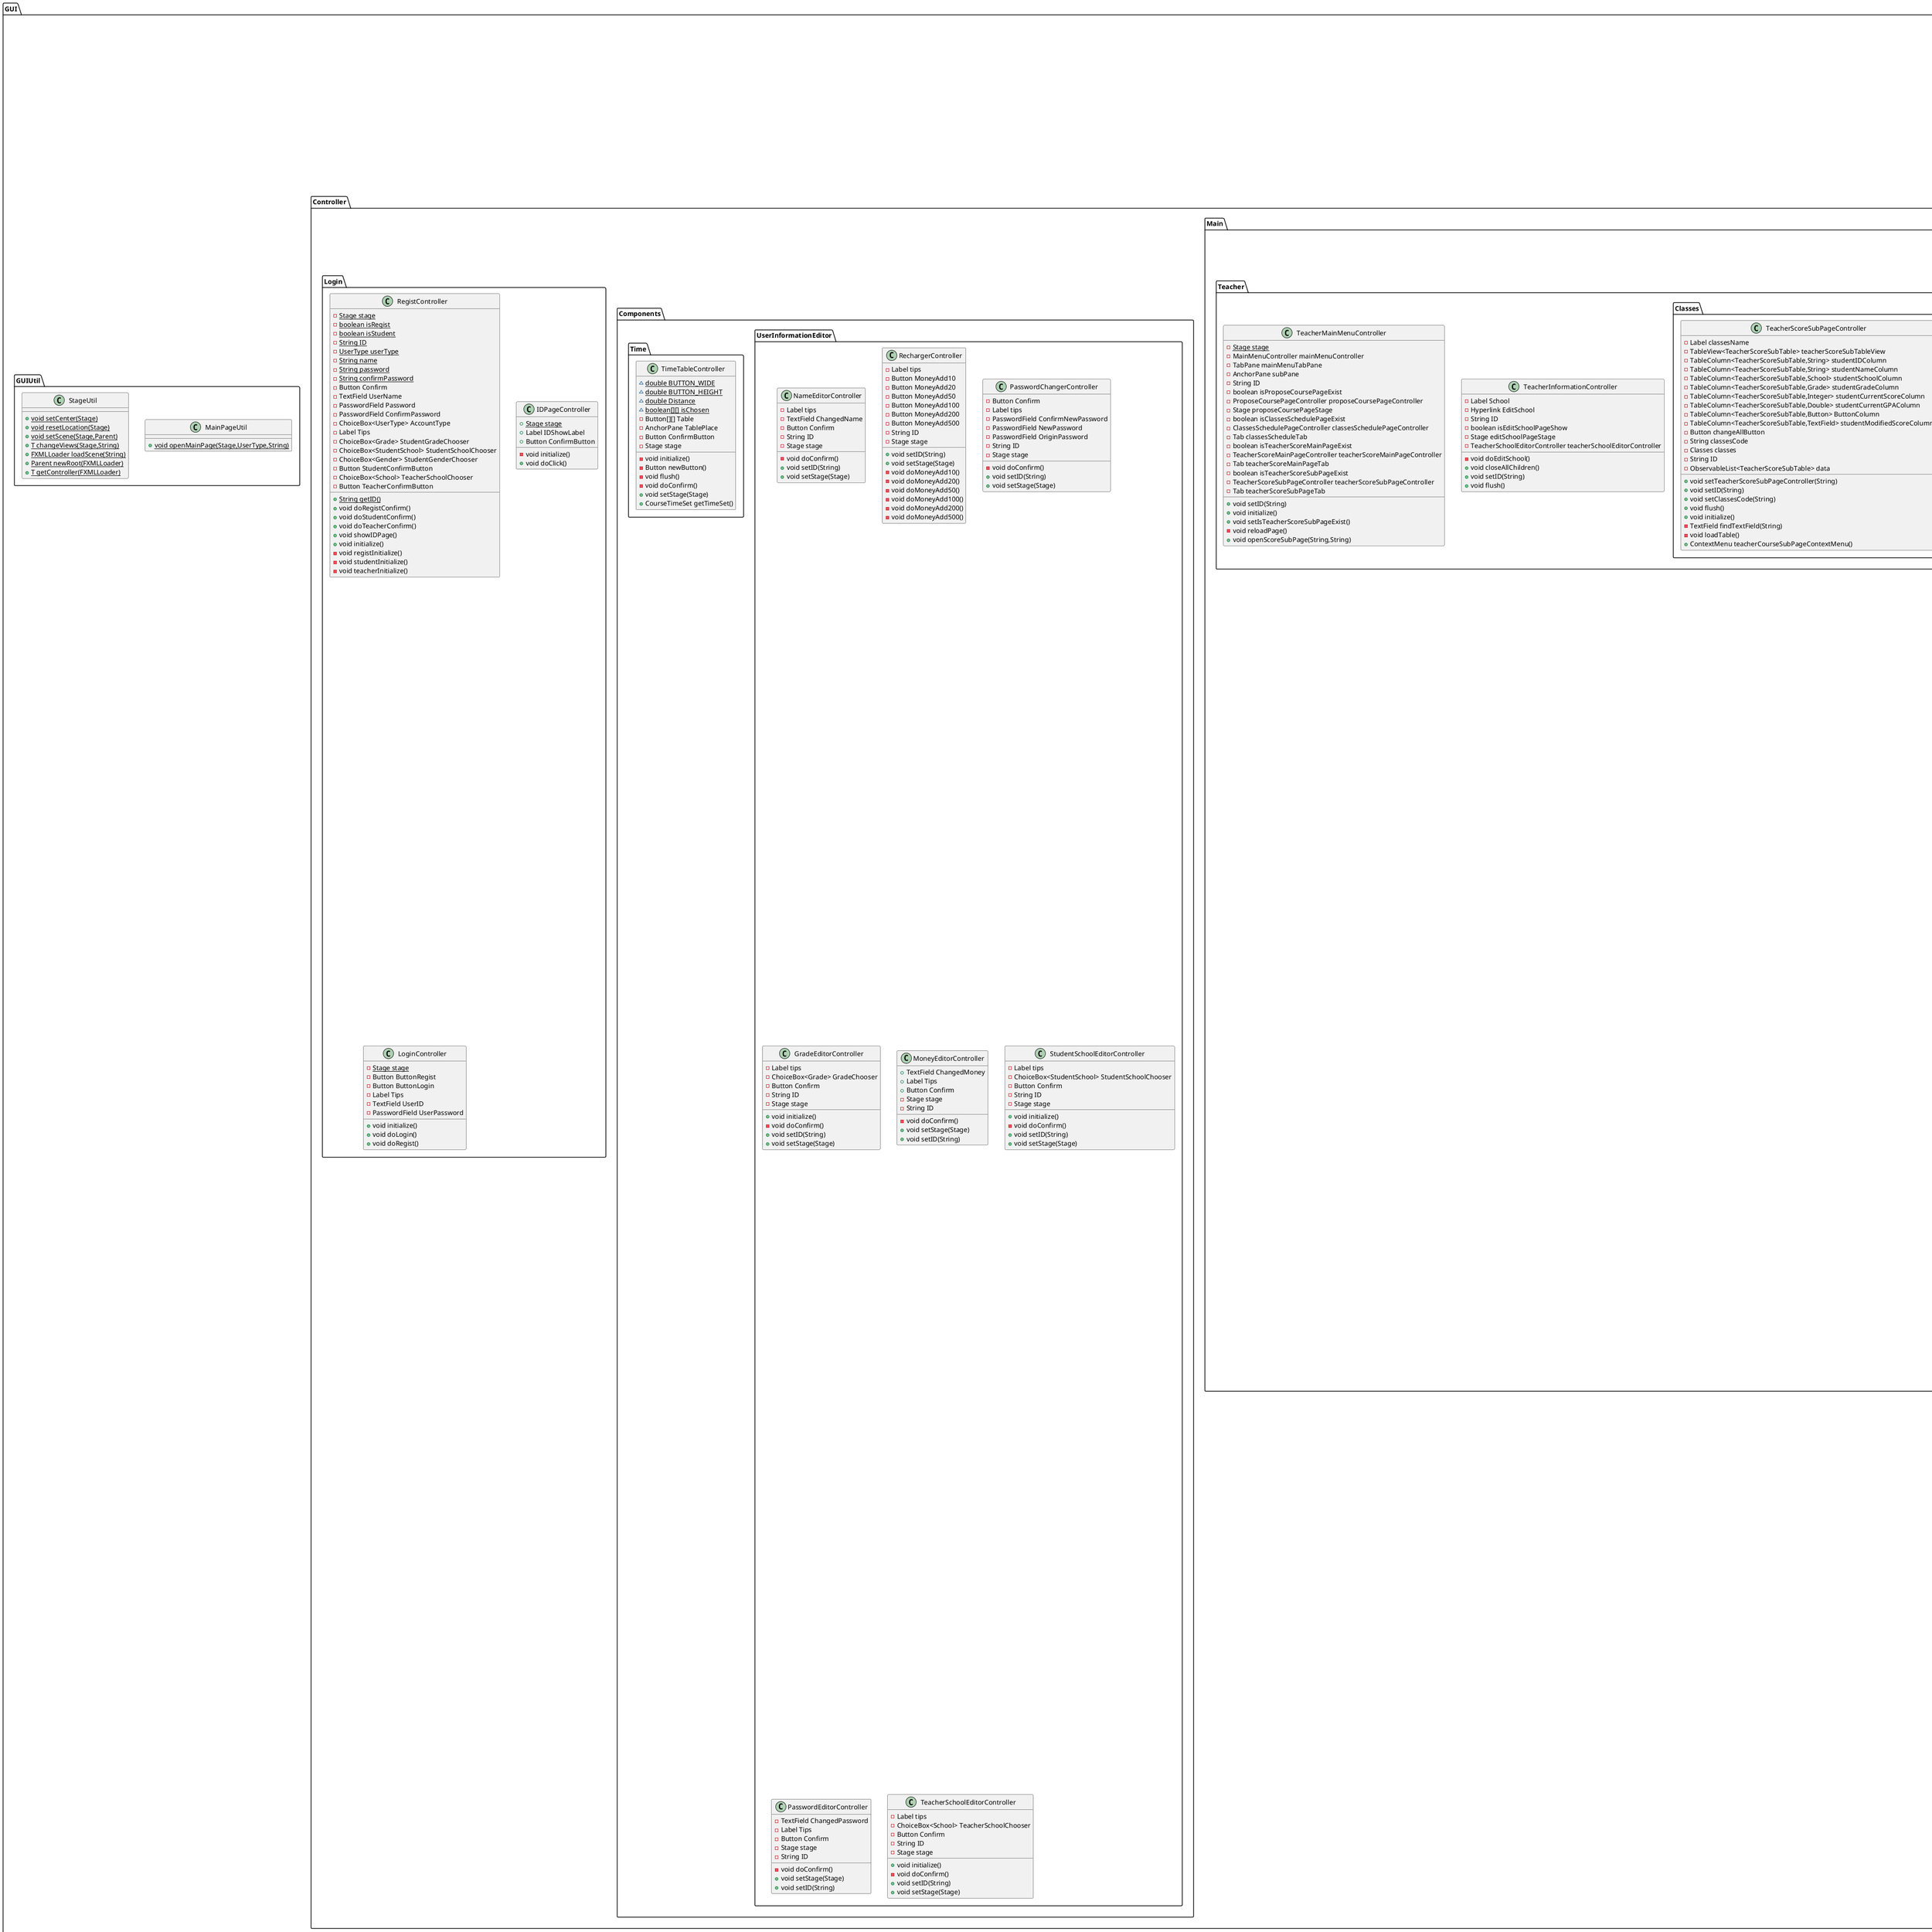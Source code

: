 @startuml
class GUI.Data.DataPackage.Classes.IDSet {
- Set<String> IDSet
- List<String> IDList
+ int size()
+ void add(String)
+ String getNames()
+ ObservableList<UserInformationForTable> toObservableList()
+ Iterable<String> getStudentIDSetIterable()
+ IDSet getSubSet(int,int)
+ void print()
}


enum GUI.Data.Enum.Classes.EnumForClassesSearching.C_CourseType {
+  None
+  General
+  Else
+  BasicPE
+  PE
+  MoocGeneral
+  Preparatory
+  English
+  EnglishExpansion
+  Plan
+  ScienceAndSociety
+  History
+  Basic
+  Profession
+  Politics
+  EnglishCourse
+  PublicCourse
- String name
+ String toString()
+ CourseType toCourseType()
}


class Service.Data.Tables.Tables {
+ {static} String STUDENTS
+ {static} String TEACHERS
+ {static} String MANAGERS
+ {static} String COURSES
+ {static} String POINTS
+ {static} String[] TableName
+ {static} String[] StudentCol
+ {static} String[] TeacherCol
+ {static} String[] ManagerCol
+ {static} String[] CourseCol
+ {static} String[] PointCol
+ {static} String[][] ColName
- {static} String originalDatabasePath
- {static} String currentDatabasePath
- SQLiteJDBC originalDB
- SQLiteJDBC currentDB
+ {static} String[] OriginalCourseCol
+ {static} String[] OriginalTeacherCol
+ void createTables()
+ void courseDataProcess()
+ void courseDataUpdate()
+ void teacherDataProcess()
+ void addManager()
+ void addStudent(int)
+ {static} void main(String[])
}


class GUI.Controller.Main.Student.Classes.DropClassesPageController {
- {static} int ROWS_PER_PAGE
- TableView<ClassesForTable> tableView
- TableColumn<ClassesForTable,Void> codeColumn
- TableColumn<ClassesForTable,String> nameColumn
- TableColumn<ClassesForTable,String> periodColumn
- TableColumn<ClassesForTable,String> creditsColumn
- TableColumn<ClassesForTable,String> timeColumn
- TableColumn<ClassesForTable,String> classTypeColumn
- TableColumn<ClassesForTable,String> courseTypeColumn
- TableColumn<ClassesForTable,String> schoolColumn
- TableColumn<ClassesForTable,String> campusColumn
- TableColumn<ClassesForTable,String> examModeColumn
- TableColumn<ClassesForTable,String> languageColumn
- TableColumn<ClassesForTable,String> educationColumn
- TableColumn<ClassesForTable,String> teacherColumn
- AnchorPane TableViewPane
- Pagination pagination
- boolean isClassesMainPageExist
- Stage classesMainPageStage
- ClassesMainPageController classesMainPageController
- ObservableList<ClassesForTable> data
- String ID
- void initialize()
+ ContextMenu dropClassesPageContextMenu()
+ void setID(String)
+ void loadTable()
+ void flush()
- void openClassesMainPage(String)
+ void close()
}


class GUI.Controller.Components.UserInformationEditor.NameEditorController {
- Label tips
- TextField ChangedName
- Button Confirm
- String ID
- Stage stage
- void doConfirm()
+ void setID(String)
+ void setStage(Stage)
}


class MainPackage.Main {
- {static} Stage stage
+ {static} void main(String[])
+ {static} Stage getStage()
+ void start(Stage)
}


enum GUI.Data.Enum.Error.Login.Regist {
+  NameEmpty
+  NameOverLength
+  NameInvalidChar
+  PasswordEmpty
+  PasswordOverLength
+  PasswordInvalidChar
+  PasswordNotMatch
+  Pass
}

class Service.Data.Tables.Courses {
+ {static} String tableName
+ {static} String[] CourseCol
+ {static} String PRIMARY_KEY
- {static} SQLiteJDBC coursesTable
+ {static} boolean isCodeExist(String)
+ {static} boolean isCourseFull(String)
+ {static} String[] getAllCode()
+ {static} void addInfo(String[])
+ {static} void deleteInfo(String)
+ {static} String[] getInfo(String)
+ String getName(String)
+ String getPeriod(String)
+ String getCredits(String)
+ String getTimes(String)
+ String getStdCount(String)
+ String getLimitCount(String)
+ String getClassType(String)
+ String getCourseType(String)
+ String getSchool(String)
+ String getCampus(String)
+ String getExamMode(String)
+ String getLanguage(String)
+ String getEducation(String)
+ String getTeachers(String)
+ String getFull(String)
+ void setStdCount(String,String)
+ void setFull(String,String)
+ {static} String[] findCode(String[])
}


class GUI.Data.DataPackage.Classes.TeacherScoreSubTable {
- SimpleStringProperty studentID
- SimpleStringProperty studentName
- ObjectProperty<School> studentSchool
- ObjectProperty<Grade> studentGrade
- SimpleIntegerProperty studentCurrentScore
- SimpleDoubleProperty studentCurrentGPA
- ObjectProperty<Button> button
- ObjectProperty<TextField> studentModifiedScore
+ String getStudentID()
+ SimpleStringProperty studentIDProperty()
+ String getStudentName()
+ SimpleStringProperty studentNameProperty()
+ School getStudentSchool()
+ ObjectProperty<School> studentSchoolProperty()
+ Grade getStudentGrade()
+ ObjectProperty<Grade> studentGradeProperty()
+ int getStudentCurrentScore()
+ SimpleIntegerProperty studentCurrentScoreProperty()
+ double getStudentCurrentGPA()
+ SimpleDoubleProperty studentCurrentGPAProperty()
+ Button getButton()
+ ObjectProperty<Button> buttonProperty()
+ TextField getStudentModifiedScore()
+ ObjectProperty<TextField> studentModifiedScoreProperty()
}


enum GUI.Data.Enum.User.StudentSchool {
+  GiftedYoung
+  MathematicalSciences
+  PhysicalSciences
+  Management
+  ChemistryAndMaterialsScience
+  EarthAndSpaceSciences
+  EngineeringScience
+  InformationScienceAndTechnology
+  HumanitiesAndSocialScience
+  NuclearScienceAndTechnology
+  ComputerScienceAndTechnology
+  Microelectronics
+  CyberScienceAndTechnology
+  DataScience
+  EnvironmentalScienceAndEngineering
+  LifeScienceAndMedicine
+  FutureTechnology
- String name
+ String toString()
+ School toSchool()
}


class GUI.Controller.Components.UserInformationEditor.RechargerController {
- Label tips
- Button MoneyAdd10
- Button MoneyAdd20
- Button MoneyAdd50
- Button MoneyAdd100
- Button MoneyAdd200
- Button MoneyAdd500
- String ID
- Stage stage
+ void setID(String)
+ void setStage(Stage)
- void doMoneyAdd10()
- void doMoneyAdd20()
- void doMoneyAdd50()
- void doMoneyAdd100()
- void doMoneyAdd200()
- void doMoneyAdd500()
}


class Service.Data.Utils.TimeUtil {
+ {static} Pattern dayPattern
+ {static} Pattern secPattern
+ {static} Matcher matcher
+ {static} String[] getTimes()
+ {static} String[] getDay(String)
+ {static} int[] getSection(String)
- {static} int[] getSection(int[])
+ {static} String getSetDay(int[])
+ {static} boolean isSecFreeInDay(int,String)
+ {static} String addSecInDay(int[],String)
+ {static} String deleteSecInDay(int[],String)
+ {static} void addDayInDays(String,String[])
+ {static} void deleteDayInDays(String,String[])
+ {static} boolean isTimeFree(String[],String[])
- {static} boolean isTimeFree(String,String[])
- {static} boolean isSecFree(int[],String)
}


enum GUI.Data.Enum.User.Gender {
+  Male
+  Female
- String name
- boolean sign
+ String toString()
+ {static} Gender fromString(String)
+ boolean getSign()
}


class Service.Data.Tables.Students {
+ {static} String tableName
+ {static} String[] StudentCol
+ {static} String PRIMARY_KEY
- {static} SQLiteJDBC studentsTable
+ {static} boolean isIDExist(String)
+ {static} boolean isNameExist(String)
+ {static} String[] getAllID()
+ {static} void addInfo(String[])
+ {static} void deleteInfo(String)
+ String[] getInfo(String)
+ String getName(String)
+ String getPassword(String)
+ String getGrade(String)
+ String getGender(String)
+ String getSchool(String)
+ String getClasses(String)
+ String getMoney(String)
+ String getTimes(String)
+ void setName(String,String)
+ void setPassword(String,String)
+ void setGrade(String,String)
+ void setGender(String,String)
+ void setSchool(String,String)
+ void setClasses(String,String)
+ void setMoney(String,String)
+ void setTimes(String,String)
+ {static} String[] getSameNameID(String)
+ {static} String[] getIDWithSubID(String)
+ {static} String[] getIDWithSubName(String)
+ {static} String[] getIDWithString(String,String)
}


class GUI.Controller.Components.UserInformationEditor.PasswordChangerController {
- Button Confirm
- Label tips
- PasswordField ConfirmNewPassword
- PasswordField NewPassword
- PasswordField OriginPassword
- String ID
- Stage stage
- void doConfirm()
+ void setID(String)
+ void setStage(Stage)
}


class GUI.Controller.Main.Common.UserInformationPageController {
- Label ShowName
- Label ShowID
- AnchorPane chooseAnchorPane
- VBox UserInformationBox
- Hyperlink ChangePassword
- Hyperlink EditName
- Stage stage
- String ID
- boolean isEditNamePageShow
- Stage editNamePageStage
- NameEditorController nameEditorController
- boolean isChangePasswordPageShow
- Stage changePasswordPageStage
- PasswordChangerController passwordChangerController
- void doChangePassword()
- void doEditName()
+ AnchorPane getChooseAnchorPane()
+ void closeAllChildren()
+ void setStage(Stage)
+ void setID(String)
+ void flush()
}


class Service.Main.Teacher.ClassesServ.TeacherClassesServ {
- {static} Teachers teacher
+ {static} ClassesSet getTeacherClassesSet(String)
+ {static} CourseCodeSet getTeacherCourseCodeSet(String)
}


class GUI.Data.DataPackage.Classes.ClassesForTable {
- SimpleStringProperty code
- SimpleStringProperty name
- SimpleStringProperty period
- SimpleStringProperty credits
- SimpleStringProperty time
- SimpleStringProperty student
- SimpleStringProperty classType
- SimpleStringProperty courseType
- SimpleStringProperty school
- SimpleStringProperty campus
- SimpleStringProperty examMode
- SimpleStringProperty language
- SimpleStringProperty education
- SimpleStringProperty teacher
- SimpleStringProperty full
+ String getCode()
+ SimpleStringProperty codeProperty()
+ String getName()
+ SimpleStringProperty nameProperty()
+ String getPeriod()
+ SimpleStringProperty periodProperty()
+ String getCredits()
+ SimpleStringProperty creditsProperty()
+ String getTime()
+ SimpleStringProperty timeProperty()
+ String getStudent()
+ SimpleStringProperty studentProperty()
+ String getClassType()
+ SimpleStringProperty classTypeProperty()
+ String getCourseType()
+ SimpleStringProperty courseTypeProperty()
+ String getSchool()
+ SimpleStringProperty schoolProperty()
+ String getCampus()
+ SimpleStringProperty campusProperty()
+ String getExamMode()
+ SimpleStringProperty examModeProperty()
+ String getLanguage()
+ SimpleStringProperty languageProperty()
+ String getEducation()
+ SimpleStringProperty educationProperty()
+ String getTeacher()
+ SimpleStringProperty teacherProperty()
+ String getFull()
+ SimpleStringProperty fullProperty()
}


class GUI.Data.Util.Classes.ObservableListUtil {
+ {static} ObservableList<StudentCourseScoreTable> getStudentScoreObservableList(String)
+ {static} ObservableList<TeacherScoreMainTable> getTeacherScoreMainPageObservableList(String)
+ {static} ObservableList<TeacherScoreSubTable> getTeacherScoreSubPageObservableList(String,Classes)
}

enum GUI.Data.Enum.Error.Main.Components.UserServ.ChangePasswordError {
+  Success
+  IDNotFound
+  EmptyInput
+  WrongOriginPassword
+  InvalidChar
+  OverLength
+  NotMatch
}

enum GUI.Data.Enum.Classes.EnumForClassesSearching.C_ClassType {
+  None
+  Theory
+  Experiment
+  Practice
+  TheoryExperiment
+  TheoryPractice
- String name
+ String toString()
+ ClassType toClassType()
}


class Service.Data.Utils.PasswordUtil {
+ {static} int MAX_NAME_LENGTH
+ {static} boolean check(String)
+ {static} String getRandomPassword(int)
+ {static} boolean checkLength(String)
+ {static} boolean checkChar(String)
}


enum GUI.Data.Enum.Classes.EnumForClassesSearching.C_School {
+  None
+  GiftedYoung
+  MathematicalSciences
+  UnderGraduate
+  PhysicalSciences
+  Management
+  ChemistryAndMaterialsScience
+  EarthAndSpaceSciences
+  EngineeringScience
+  InformationScienceAndTechnology
+  HumanitiesAndSocialScience
+  NuclearScienceAndTechnology
+  ComputerScienceAndTechnology
+  PublicAffairs
+  EnvironmentalScienceAndOptoelectronicTechnology
+  Microelectronics
+  Marxism
+  CyberScienceAndTechnology
+  SoftwareEngineering
+  DataScience
+  NationalSynchrotronRadiationLaboratory
+  StateKeyLaboratoryOfFireScience
+  EnvironmentalScienceAndEngineering
+  InnovationAndEntrepreneurship
+  LifeScienceAndMedicine
+  FutureTechnology
- String name
+ String toString()
+ School toSchool()
}


class Service.Data.Utils.IDUtil {
- {static} int STUDENT_ID_LENGTH
- {static} int TEACHER_ID_LENGTH
- {static} int MANAGER_ID_LENGTH
+ {static} int getUserType(String)
+ {static} boolean check(String)
+ {static} boolean isIDExist(String)
+ {static} String getAvailableID(String)
+ {static} String getAvailableID(int)
+ {static} String[] getIDFromTeachers(String)
}


class GUI.Controller.Components.Time.TimeTableController {
~ {static} double BUTTON_WIDE
~ {static} double BUTTON_HEIGHT
~ {static} double Distance
~ {static} boolean[][] isChosen
- Button[][] Table
- AnchorPane TablePlace
- Button ConfirmButton
- Stage stage
- void initialize()
- Button newButton()
- void flush()
- void doConfirm()
+ void setStage(Stage)
+ CourseTimeSet getTimeSet()
}


class GUI.Controller.Main.Student.Classes.StudentScoreController {
- TableView<StudentCourseScoreTable> CourseTableView
- TableColumn<StudentCourseScoreTable,String> nameColumn
- TableColumn<StudentCourseScoreTable,Integer> periodColumn
- TableColumn<StudentCourseScoreTable,Double> creditsColumn
- TableColumn<StudentCourseScoreTable,Double> GPAColumn
- TableColumn<StudentCourseScoreTable,Integer> scoreColumn
- Label TotalCredits
- Label ReceivedCredits
- Label FailedCredits
- Label GPA
- Label WeightAverageScore
- Label ArithmeticAverageScore
- ObservableList<StudentCourseScoreTable> data
- String ID
+ void initialize()
- void setLabel()
+ void flush()
- void loadTable()
+ ContextMenu studentScoreContextMenu()
+ void setID(String)
}


class GUI.Controller.Main.Common.Classes.ClassesMainPageController {
- Label CodeLabel
- Label NameLabel
- Label PeriodLabel
- Label CreditsLabel
- Label TimeLabel
- Label NumberLabel
- Label ClassesTypeLabel
- Label CourseTypeLabel
- Label SchoolLabel
- Label CampusLabel
- Label ExamModeLabel
- Label LanguageLabel
- Label EducationLabel
- Label TeacherLabel
- Button ClickButton
- Button BackButton
- Label Tips
- Stage stage
- String ID
- UserType userType
- String classesCode
- void doClick()
- void doBack()
- void doPickClasses()
- void doDropClasses()
- void doDeleteClasses()
+ void flush()
+ void setStage(Stage)
+ void setID(String)
+ void setUserType(UserType)
+ String getClassesCode()
+ void setClassesCode(String)
}


enum GUI.Data.Enum.Error.Main.Components.ClassesServ.NewClassesError {
+  CodeIsEmpty
+  CodeInvalid
+  NameIsEmpty
+  NameInvalid
+  PeriodIsEmpty
+  PeriodInvalid
+  CreditsIsEmpty
+  CreditsInvalid
+  MaxCountIsEmpty
+  MaxCountInvalid
+  TeacherIsEmpty
+  TeacherInvalid
+  TimeCrash
+  Success
}

class GUI.Controller.Main.Common.Classes.ClassesSchedulePageController {
- ObservableList<TimeTable> data
- String[] classesScheduleString
- AnchorPane anchorPane
- Label name
- Label userID
- TableView<TimeTable> timeTable
- TableColumn<TimeTable,Integer> numberColumn
- TableColumn<TimeTable,String> MondayColumn
- TableColumn<TimeTable,String> TuesdayColumn
- TableColumn<TimeTable,String> WednesdayColumn
- TableColumn<TimeTable,String> ThursdayColumn
- TableColumn<TimeTable,String> FridayColumn
- TableColumn<TimeTable,String> SaturdayColumn
- TableColumn<TimeTable,String> SundayColumn
- String ID
- UserType userType
- ClassesSet classesSet
+ ContextMenu classesSchedulePageContextMenu()
+ void initialize()
+ void flush()
- void initializeData()
+ void setID(String)
+ void setUserType(UserType)
- void loadTable()
- void loadClasses()
- int translateWeek(Week)
}


class GUI.Controller.Main.Admin.AdminMainMenuController {
- {static} Stage stage
- MainMenuController mainMenuController
- TabPane mainMenuTabPane
- AnchorPane subPane
- String ID
- boolean isProposeCoursePageExist
- ProposeCoursePageController proposeCoursePageController
- Stage proposeCoursePageStage
- boolean isManageStudentPageExist
- ManageUserPageController manageStudentPageController
- Tab manageStudentTab
- boolean isManageTeacherPageExist
- ManageUserPageController manageTeacherPageController
- Tab manageTeacherTab
- boolean isManageAdminPageExist
- ManageUserPageController manageAdminPageController
- Tab manageAdminTab
- boolean isClassesManagePageExist
- ClassesChoosingPageController classesManagePageController
- Tab classesManageTab
+ void setID(String)
+ void initialize()
- void reloadPage()
}


class GUI.Controller.Main.Teacher.Classes.TeacherScoreMainPageController {
+ TabPane tabPane
~ TeacherMainMenuController teacherMainMenuController
- TableView<TeacherScoreMainTable> teacherCourseTableView
- TableColumn<TeacherScoreMainTable,String> codeColumn
- TableColumn<TeacherScoreMainTable,String> nameColumn
- TableColumn<TeacherScoreMainTable,CourseTimeSet> timeColumn
- TableColumn<TeacherScoreMainTable,Integer> totalStudentColumn
- TableColumn<TeacherScoreMainTable,Button> buttonColumn
- ObservableList<TeacherScoreMainTable> data
- String ID
+ void setID(String)
+ void setTabPane(TabPane)
+ void setTeacherScoreSubPageController(TeacherMainMenuController)
+ void initialize()
- void loadTable()
+ void flush()
+ ContextMenu teacherCourseMainPageContextMenu()
}


enum GUI.Data.Enum.Classes.Education {
+  Preparatory
+  Undergraduate
+  Graduate
- String name
+ String toString()
+ {static} Education fromString(String)
}


enum GUI.Data.Enum.Classes.ExamMode {
+  PE
+  WrittenOpen
+  Open
+  WrittenHalf
+  WrittenClose
+  Close
+  Project
+  Computer
+  Oral
+  Experiment
+  Other
- String name
+ String toString()
+ {static} ExamMode fromString(String)
}


class Service.Data.Utils.NameUtil {
+ {static} int MAX_NAME_LENGTH
- {static} String COMMON_CHINESE_CHARACTERS
- {static} String theBookOfFamilyNames
+ {static} boolean check(String)
+ {static} String getRandomName()
+ {static} boolean checkLength(String)
+ {static} boolean checkChar(String)
}


class GUI.Controller.Main.Teacher.Classes.TeacherScoreSubPageController {
- Label classesName
- TableView<TeacherScoreSubTable> teacherScoreSubTableView
- TableColumn<TeacherScoreSubTable,String> studentIDColumn
- TableColumn<TeacherScoreSubTable,String> studentNameColumn
- TableColumn<TeacherScoreSubTable,School> studentSchoolColumn
- TableColumn<TeacherScoreSubTable,Grade> studentGradeColumn
- TableColumn<TeacherScoreSubTable,Integer> studentCurrentScoreColumn
- TableColumn<TeacherScoreSubTable,Double> studentCurrentGPAColumn
- TableColumn<TeacherScoreSubTable,Button> ButtonColumn
- TableColumn<TeacherScoreSubTable,TextField> studentModifiedScoreColumn
- Button changeAllButton
- String classesCode
- Classes classes
- String ID
- ObservableList<TeacherScoreSubTable> data
+ void setTeacherScoreSubPageController(String)
+ void setID(String)
+ void setClassesCode(String)
+ void flush()
+ void initialize()
- TextField findTextField(String)
- void loadTable()
+ ContextMenu teacherCourseSubPageContextMenu()
}


class GUI.Controller.Components.UserInformationEditor.GradeEditorController {
- Label tips
- ChoiceBox<Grade> GradeChooser
- Button Confirm
- String ID
- Stage stage
+ void initialize()
- void doConfirm()
+ void setID(String)
+ void setStage(Stage)
}


class Service.Data.Tables.Teachers {
+ {static} String tableName
+ {static} String[] TeacherCol
+ {static} String PRIMARY_KEY
- {static} SQLiteJDBC teachersTable
+ {static} boolean isIDExist(String)
+ {static} boolean isNameExist(String)
+ {static} String[] getAllID()
+ {static} void addInfo(String[])
+ {static} void deleteInfo(String)
+ {static} String[] getInfo(String)
+ String getName(String)
+ String getPassword(String)
+ String getSchool(String)
+ String getClasses(String)
+ void setName(String,String)
+ void setPassword(String,String)
+ void setSchool(String,String)
+ void setClasses(String,String)
+ {static} String[] getSameNameID(String)
+ {static} String[] getIDWithSubID(String)
+ {static} String[] getIDWithSubName(String)
+ {static} String[] getIDWithString(String,String)
+ {static} String[] getIDWithCode(String)
}


class GUI.Controller.Main.Admin.ManageUserPageController {
- {static} int ROWS_PER_PAGE
- TableView<UserInformationForTable> tableView
- TableColumn<UserInformationForTable,String> IDColumn
- TableColumn<UserInformationForTable,Void> NameColumn
- TableColumn<UserInformationForTable,Void> PasswordColumn
- TableColumn<UserInformationForTable,Void> GradeColumn
- TableColumn<UserInformationForTable,Void> SchoolColumn
- TableColumn<UserInformationForTable,String> GenderColumn
- TableColumn<UserInformationForTable,Void> MoneyColumn
- TextField IDField
- TextField NameField
- Button SearchButton
- AnchorPane TablePane
- UserType userType
- Pagination pagination
- boolean isEditPagesExist
- EditUserPage existPage
- Stage editPageStage
- NameEditorController nameEditorController
- PasswordEditorController passwordEditorController
- GradeEditorController gradeEditorController
- StudentSchoolEditorController studentSchoolEditorController
- TeacherSchoolEditorController teacherSchoolEditorController
- MoneyEditorController moneyEditorController
- IDSet idSet
- String name
- String ID
- void initialize()
- void doSearch()
+ void setUserType(UserType)
- void loadTable()
- void loadColumn()
- void openEditPage(String,EditUserPage)
- void doOpen(String,EditUserPage)
+ void flush()
+ ContextMenu manageUserPageContextMenu()
+ void close()
}


class GUI.Controller.Components.UserInformationEditor.MoneyEditorController {
+ TextField ChangedMoney
+ Label Tips
+ Button Confirm
- Stage stage
- String ID
- void doConfirm()
+ void setStage(Stage)
+ void setID(String)
}


class GUI.Data.DataPackage.Classes.TeacherScoreMainTable {
- SimpleStringProperty code
- SimpleStringProperty name
- ObjectProperty<CourseTimeSet> time
- SimpleIntegerProperty totalStudent
- ObjectProperty<Button> button
+ String getCode()
+ SimpleStringProperty codeProperty()
+ String getName()
+ SimpleStringProperty nameProperty()
+ CourseTimeSet getTime()
+ ObjectProperty<CourseTimeSet> timeProperty()
+ int getTotalStudent()
+ SimpleIntegerProperty totalStudentProperty()
+ ObjectProperty<Button> buttonProperty()
+ Button getButton()
}


class GUI.Controller.Login.RegistController {
- {static} Stage stage
- {static} boolean isRegist
- {static} boolean isStudent
- {static} String ID
- {static} UserType userType
- {static} String name
- {static} String password
- {static} String confirmPassword
- Button Confirm
- TextField UserName
- PasswordField Password
- PasswordField ConfirmPassword
- ChoiceBox<UserType> AccountType
- Label Tips
- ChoiceBox<Grade> StudentGradeChooser
- ChoiceBox<StudentSchool> StudentSchoolChooser
- ChoiceBox<Gender> StudentGenderChooser
- Button StudentConfirmButton
- ChoiceBox<School> TeacherSchoolChooser
- Button TeacherConfirmButton
+ {static} String getID()
+ void doRegistConfirm()
+ void doStudentConfirm()
+ void doTeacherConfirm()
+ void showIDPage()
+ void initialize()
- void registInitialize()
- void studentInitialize()
- void teacherInitialize()
}


class Service.Data.Utils.PointUtil {
+ {static} double pointToGPA(String)
}

class GUI.Data.DataPackage.Classes.Classes {
- String code
- String name
- Integer period
- Double credits
- CourseTimeSet time
- int stdCount
- int limitCount
- ClassType classType
- CourseType courseType
- School school
- Campus campus
- ExamMode examMode
- Language language
- Education education
- IDSet teacher
- Full full
- String place
+ String getPlace()
+ void setPlace(String)
+ String getCode()
+ void setCode(String)
+ String getName()
+ void setName(String)
+ Integer getPeriod()
+ void setPeriod(Integer)
+ Double getCredits()
+ void setCredits(Double)
+ CourseTimeSet getTime()
+ void setTime(CourseTimeSet)
+ int getStdCount()
+ int getLimitCount()
+ ClassType getClassType()
+ void setClassType(ClassType)
+ CourseType getCourseType()
+ void setCourseType(CourseType)
+ School getSchool()
+ void setSchool(School)
+ Campus getCampus()
+ void setCampus(Campus)
+ ExamMode getExamMode()
+ void setExamMode(ExamMode)
+ Language getLanguage()
+ void setLanguage(Language)
+ Education getEducation()
+ void setEducation(Education)
+ IDSet getTeacher()
+ void setTeacher(IDSet)
+ Full getFull()
+ void setFull(Full)
+ {static} Classes fromArray(String[])
}


enum GUI.Data.Enum.Classes.Campus {
+  West
+  East
+  Middle
+  South
+  HighTech
+  Else
+  SuLab
+  NationalFinancial
+  Cross
+  Hospitable
- String name
+ String toString()
+ {static} Campus fromString(String)
}


class GUI.Data.DataPackage.Classes.CourseCodeSet {
- Set<StudentCourseScoreTable> courseCodeSet
+ void add(StudentCourseScoreTable)
}


class GUI.Controller.Main.Student.StudentMainMenuController {
- {static} Stage stage
- MainMenuController mainMenuController
- TabPane mainMenuTabPane
- AnchorPane subPane
- String ID
- boolean isClassesChoosingPageExist
- ClassesChoosingPageController classesChoosingPageController
- Tab classesChoosingTab
- boolean isClassesSchedulePageExist
- ClassesSchedulePageController classesSchedulePageController
- Tab classesScheduleTab
- boolean isDropClassesPageExist
- DropClassesPageController dropClassesPageController
- Tab dropClassesTab
- boolean isCheckGradePageExist
- StudentScoreController studentScoreController
- Tab checkGradeTab
+ void initialize()
+ void setID(String)
- void reloadPage()
}


class GUI.Controller.Components.UserInformationEditor.StudentSchoolEditorController {
- Label tips
- ChoiceBox<StudentSchool> StudentSchoolChooser
- Button Confirm
- String ID
- Stage stage
+ void initialize()
- void doConfirm()
+ void setID(String)
+ void setStage(Stage)
}


class GUI.Data.DataPackage.UserInformation.UserInformationForTable {
- SimpleStringProperty ID
- SimpleStringProperty name
- SimpleStringProperty password
- SimpleStringProperty grade
- SimpleStringProperty school
- SimpleStringProperty gender
- SimpleStringProperty money
+ String getID()
+ SimpleStringProperty IDProperty()
+ String getName()
+ SimpleStringProperty nameProperty()
+ String getPassword()
+ SimpleStringProperty passwordProperty()
+ String getGrade()
+ SimpleStringProperty gradeProperty()
+ String getSchool()
+ SimpleStringProperty schoolProperty()
+ String getGender()
+ SimpleStringProperty genderProperty()
+ String getMoney()
+ SimpleStringProperty moneyProperty()
}


enum GUI.Data.Enum.Classes.CourseType {
+  General
+  Else
+  BasicPE
+  PE
+  MoocGeneral
+  Preparatory
+  English
+  EnglishExpansion
+  Plan
+  ScienceAndSociety
+  History
+  Basic
+  Profession
+  Politics
+  EnglishCourse
+  PublicCourse
- String name
+ String toString()
+ {static} CourseType fromString(String)
}


class Service.Main.Components.ClassServ.ClassesSearchingServ {
- String[] codes
+ void searchClasses(Classes)
+ int getCount()
+ ClassesSet getClassesSet(int,int)
- {static} String[] fromClasses(Classes)
}


enum GUI.Data.Enum.Classes.EnumForClassesSearching.C_ExamMode {
+  None
+  PE
+  WrittenOpen
+  WrittenHalf
+  WrittenClose
+  Project
+  Computer
+  Oral
+  Experiment
- String name
+ String toString()
+ ExamMode toExamMode()
}


enum GUI.Data.Enum.Classes.Full {
+  Full
+  NotFull
- String name
+ String toString()
+ {static} Full fromString(String)
}


class Service.Main.Student.ClassesServ.StudentClassesServ {
- {static} Students student
- {static} Courses course
+ {static} ClassesSet getStudentClassesSet(String)
+ {static} CourseCodeSet getStudentCourseCodeSet(String)
+ {static} double getStudentTotalCredits(String)
+ {static} double getStudentReceivedCredits(String)
+ {static} double getStudentFailedCredits(String)
+ {static} double getStudentAverageGrade(String)
+ {static} double getStudentWeightedAverageGrade(String)
+ {static} double getStudentGPA(String)
+ {static} PickClassesError pickClasses(String,String)
+ {static} DropClassesError dropClasses(String,String)
+ {static} Boolean isPicked(String,String)
}


class GUI.Data.DataPackage.Classes.CourseTimeSet {
- {static} Pattern p
- Set<CourseTime> courseTimeSet
+ void add(CourseTime)
+ ReadOnlyObjectProperty<CourseTimeSet> timeProperty()
+ Iterable<CourseTime> getCourseTimeIterable()
+ {static} CourseTimeSet fromString(String)
+ {static} int[] toArray(CourseTime)
+ String toString()
}


class GUI.Data.Enum.Classes.Util {
+ {static} Week getWeek(int)
+ {static} CourseTime getTime(int,int)
}

class Service.Login.LoginServ {
+ {static} Login checkIDAndPassword(String,String)
}

enum GUI.Data.Enum.User.UserType {
+  None
+  Student
+  Teacher
+  Admin
- String name
+ String toString()
}


class Service.Data.Utils.CodeUtil {
+ {static} Pattern pattern
+ {static} Matcher matcher
+ {static} String[] getCode(String)
+ {static} String addCodeInClasses(String,String)
+ {static} String deleteCodeInClasses(String,String)
}


class Service.Data.Tables.Managers {
+ {static} String tableName
+ {static} String[] ManagerCol
+ {static} String PRIMARY_KEY
- {static} SQLiteJDBC managersTable
+ {static} boolean isIDExist(String)
+ {static} boolean isNameExist(String)
+ {static} String[] getAllID()
+ {static} void addInfo(String[])
+ {static} void deleteInfo(String)
+ {static} String[] getInfo(String)
+ String getName(String)
+ String getPassword(String)
+ void setName(String,String)
+ void setPassword(String,String)
+ {static} String[] getSameNameID(String)
+ {static} String[] getIDWithSubID(String)
+ {static} String[] getIDWithSubName(String)
+ {static} String[] getIDWithString(String,String)
}


class GUI.Controller.Main.Teacher.TeacherInformationController {
- Label School
- Hyperlink EditSchool
- String ID
- boolean isEditSchoolPageShow
- Stage editSchoolPageStage
- TeacherSchoolEditorController teacherSchoolEditorController
- void doEditSchool()
+ void closeAllChildren()
+ void setID(String)
+ void flush()
}


class GUI.GUIUtil.MainPageUtil {
+ {static} void openMainPage(Stage,UserType,String)
}

class GUI.Controller.Main.Common.Classes.ProposeCoursePageController {
+ TextField CodeTextField
+ TextField NameTextField
+ TextField PeriodTextField
+ TextField CreditsTextField
+ Button TimeTableButton
+ TextField MaxCountTextField
+ ChoiceBox<ClassType> ClassesTypeChoiceBox
+ ChoiceBox<CourseType> CourseTypeChoiceBox
+ ChoiceBox<School> SchoolChoiceBox
+ ChoiceBox<Campus> CampusChoiceBox
+ ChoiceBox<ExamMode> ExamModeChoiceBox
+ ChoiceBox<Language> LanguageChoiceBox
+ ChoiceBox<Education> EducationChoiceBox
+ TextField TeacherTextField
+ Button ClickButton
+ Button BackButton
+ Label Tips
- Stage stage
- UserType userType
- String ID
- boolean isTimePageExist
- Stage TimePageStage
- TimeTableController timePageController
- CourseTimeSet courseTimeSet
- void initialize()
- void doClick()
- void doBack()
- void openTimePage()
+ void flush()
- void choiceBoxInitialize()
+ void setStage(Stage)
+ void setUserType(UserType)
+ void setID(String)
+ void close()
}


enum GUI.Data.Enum.Classes.ClassType {
+  Theory
+  Experiment
+  Practice
+  TheoryExperiment
+  TheoryPractice
- String name
+ String toString()
+ {static} ClassType fromString(String)
}


class GUI.Data.Enum.GUI.ObservableList.ClassesChoosingObservableList {
+ {static} ObservableList<C_ClassType> C_ClassTypeList
+ {static} ObservableList<C_CourseType> C_CourseTypeList
+ {static} ObservableList<C_Campus> C_CampusList
+ {static} ObservableList<C_Education> C_EducationList
+ {static} ObservableList<C_ExamMode> C_ExamModeList
+ {static} ObservableList<C_Language> C_LanguageList
+ {static} ObservableList<C_School> C_SchoolList
}

class GUI.GUIUtil.StageUtil {
+ {static} void setCenter(Stage)
+ {static} void resetLocation(Stage)
+ {static} void setScene(Stage,Parent)
+ {static} T changeViews(Stage,String)
+ {static} FXMLLoader loadScene(String)
+ {static} Parent newRoot(FXMLLoader)
+ {static} T getController(FXMLLoader)
}

enum GUI.Data.Enum.Classes.Language {
+  Chinese
+  English
+  Double
+  French
+  EnglishEdu
+  GermanEdu
+  FrenchEdu
+  Japanese
- String name
+ String toString()
+ {static} Language fromString(String)
}


class Service.Login.RegisterServ {
+ {static} Regist regist(UserType,String,String,String)
+ {static} String store(UserType,String,String,String,Gender,School,Grade)
}

class GUI.Data.DataPackage.Classes.ClassesSet {
- Set<Classes> classesSet
+ void add(Classes)
+ ObservableList<ClassesForTable> toObservableList()
+ Iterable<Classes> getClassesIterable()
}


class GUI.Controller.Login.IDPageController {
+ {static} Stage stage
+ Label IDShowLabel
+ Button ConfirmButton
- void initialize()
+ void doClick()
}


class GUI.Controller.Main.Common.MainMenuController {
- Stage stage
- MenuBar MainMenuBar
- Button personalInformation
- javafx.scene.control.TabPane TabPane
- UserType userType
- String ID
- boolean isInformationPageShow
- UserInformationPageController userInformationPageController
- Stage informationPageStage
- StudentInformationController studentInformationController
- TeacherInformationController teacherInformationController
+ void setUserType(UserType)
+ void setID(String)
- void showInformationPage()
- ContextMenu initInformationPageContextMenu()
- void flushUserInformationPage()
+ MenuBar getMenuBar()
+ javafx.scene.control.TabPane getTabPane()
+ void closeInformationPage()
}


enum GUI.Data.Enum.Error.Login.Login {
+  IDEmpty
+  PasswordEmpty
+  NotPass
+  Student
+  Teacher
+  Admin
}

class GUI.Data.Enum.GUI.ObservableList.UserObservableList {
+ {static} ObservableList<UserType> UserTypeList
+ {static} ObservableList<Grade> GradeList
+ {static} ObservableList<StudentSchool> StudentSchoolList
+ {static} ObservableList<School> SchoolList
+ {static} ObservableList<Gender> GenderList
}

class GUI.Controller.Components.UserInformationEditor.PasswordEditorController {
- TextField ChangedPassword
- Label Tips
- Button Confirm
- Stage stage
- String ID
- void doConfirm()
+ void setStage(Stage)
+ void setID(String)
}


class GUI.Controller.Main.Teacher.TeacherMainMenuController {
- {static} Stage stage
- MainMenuController mainMenuController
- TabPane mainMenuTabPane
- AnchorPane subPane
- String ID
- boolean isProposeCoursePageExist
- ProposeCoursePageController proposeCoursePageController
- Stage proposeCoursePageStage
- boolean isClassesSchedulePageExist
- ClassesSchedulePageController classesSchedulePageController
- Tab classesScheduleTab
- boolean isTeacherScoreMainPageExist
- TeacherScoreMainPageController teacherScoreMainPageController
- Tab teacherScoreMainPageTab
- boolean isTeacherScoreSubPageExist
- TeacherScoreSubPageController teacherScoreSubPageController
- Tab teacherScoreSubPageTab
+ void setID(String)
+ void initialize()
+ void setIsTeacherScoreSubPageExist()
- void reloadPage()
+ void openScoreSubPage(String,String)
}


enum GUI.Data.Enum.Error.Main.Components.UserServ.EditError {
+  Success
+  IDNotFound
+  Invalid
}

class Service.Main.Components.UserServ.UserServ {
- {static} Students student
- {static} Teachers teacher
- {static} Managers manager
+ {static} EditError editName(String,String)
+ {static} EditError editPassword(String,String)
+ {static} EditError editMoney(String,double)
+ {static} EditError editAddMoney(String,double)
+ {static} EditError editGrade(String,Grade)
+ {static} EditError editSchool(String,School)
+ {static} UserType getUserType(String)
+ {static} String getName(String)
+ {static} Gender getGender(String)
+ {static} School getSchool(String)
+ {static} Grade getGrade(String)
+ {static} Double getMoney(String)
+ {static} ChangePasswordError changePassword(String,String,String,String)
+ {static} IDSet findStudent(String)
+ {static} IDSet findTeacher(String)
+ {static} IDSet findAdmin(String)
+ {static} IDSet findUser(UserType,String,String)
- {static} void packed(UserType,IDSet,String[],String[],String[])
+ {static} boolean isIDExist(String)
}


enum GUI.Data.Enum.Error.Main.Components.ClassesServ.DeleteClassesError {
+  ClassesCodeNotFind
+  Success
}

enum GUI.Data.Enum.Classes.Week {
+  Monday
+  Tuesday
+  Wednesday
+  Thursday
+  Friday
+  Saturday
+  Sunday
- int index
- String name
+ String toString()
+ int getIndex()
+ {static} Week fromString(int)
+ {static} int formWeek(Week)
}


class Service.Main.Components.ClassServ.ClassesServ {
- {static} Students student
- {static} Teachers teacher
- {static} Courses course
+ {static} Classes getClasses(String)
+ {static} IDSet getStudentSet(String)
+ {static} int getStudentScore(String,String)
+ {static} boolean setStudentScore(String,String,int)
+ {static} double getStudentGPA(String,String)
+ {static} String toStringTime(CourseTimeSet)
+ {static} DeleteClassesError deleteClasses(String)
+ {static} NewClassesError newClasses(String,String,String,String,CourseTimeSet,String,ClassType,CourseType,School,Campus,ExamMode,Language,Education,String)
- {static} boolean isCodeValid(String)
- {static} boolean isNameValid(String)
- {static} boolean isPeriodValid(String)
- {static} boolean isCreditsValid(String)
- {static} boolean isMaxCountValid(String)
- {static} boolean isTeacherValid(String)
}


class Service.Data.SQLiteJDBC {
- {static} String DefaultPath
- String tableName
- String databasePath
- Connection c
- Statement stmt
- ResultSet rs
- String sql
+ void setTableName(String)
+ void setDatabasePath(String)
- void connect()
+ void close()
- void execute()
+ void create(String[],boolean)
+ void insert(String[],String[])
+ void delete(String,String)
+ void update(String,String,String,String)
+ void update(String[],String[],String,String)
+ boolean isColValueExist(String,String)
+ String select(String,String,String)
+ String[] select(String[],String,String)
+ String[] selectAll(String)
+ String[] selectAll(String,String,String)
+ String[] selectAll(String,String[],String[])
+ String[] selectLike(String,String,String)
+ String[] selectLike(String,String,String,String,String)
+ boolean isStudentSelectCourse(String,String)
+ void insertPoints(String,String,String)
+ void deletePoints(String,String)
+ void updatePoints(String,String,String)
+ String selectPoints(String,String)
}


enum GUI.Data.Enum.Classes.EnumForClassesSearching.C_Language {
+  None
+  Chinese
+  English
+  Double
+  French
+  EnglishEdu
+  GermanEdu
+  FrenchEdu
+  Japanese
- String name
+ String toString()
+ Language toLanguage()
}


enum GUI.Data.Enum.Error.Main.Student.ClassesServ.PickClassesError {
+  IDNotFind
+  ClassesCodeNotFind
+  ClassesIsFull
+  ClassesISChosen
+  TimeCrash
+  Success
}

enum GUI.Data.Enum.Classes.EnumForClassesSearching.C_Campus {
+  None
+  West
+  East
+  Middle
+  South
+  HighTech
+  Else
- String name
+ String toString()
+ Campus toCampus()
}


class GUI.Controller.Main.Common.Classes.ClassesChoosingPageController {
- {static} int ROWS_PER_PAGE
- TableView<ClassesForTable> tableView
- TableColumn<ClassesForTable,Void> codeColumn
- TableColumn<ClassesForTable,String> nameColumn
- TableColumn<ClassesForTable,String> periodColumn
- TableColumn<ClassesForTable,String> creditsColumn
- TableColumn<ClassesForTable,String> timeColumn
- TableColumn<ClassesForTable,String> studentColumn
- TableColumn<ClassesForTable,String> classTypeColumn
- TableColumn<ClassesForTable,String> courseTypeColumn
- TableColumn<ClassesForTable,String> schoolColumn
- TableColumn<ClassesForTable,String> campusColumn
- TableColumn<ClassesForTable,String> examModeColumn
- TableColumn<ClassesForTable,String> languageColumn
- TableColumn<ClassesForTable,String> educationColumn
- TableColumn<ClassesForTable,String> teacherColumn
- TableColumn<ClassesForTable,String> fullColumn
- Classes searchingClasses
- AnchorPane TableViewPane
- TextField ClassesCodeField
- TextField ClassesNameField
- TextField ClassesPeriodField
- TextField ClassesCreditField
- TextField TeacherNameField
- ChoiceBox<C_ClassType> ClassTypeChoiceBox
- ChoiceBox<C_CourseType> CourseTypeChoiceBox
- ChoiceBox<C_School> SchoolChoiceBox
- ChoiceBox<C_Campus> CampusChoiceBox
- ChoiceBox<C_ExamMode> ExamModeChoiceBox
- ChoiceBox<C_Language> LanguageChoiceBox
- ChoiceBox<C_Education> EducationChoiceBox
- CheckBox FullCheckBox
- Button TimeButton
- Button SearchButton
- boolean isTimePageExist
- Stage TimePageStage
- TimeTableController timePageController
- String ID
- UserType userType
- Pagination pagination
- boolean isClassesMainPageExist
- Stage classesMainPageStage
- ClassesMainPageController classesMainPageController
- ObservableList<ClassesForTable> data
- ClassesSearchingServ classesSearchingServ
- void initialize()
- void doSearch()
- void openTimePage()
+ void setID(String)
+ void setUserType(UserType)
- void loadTable()
+ void flush()
- void choiceBoxInitialize()
+ ContextMenu classesChoosingPageContextMenu()
- void openClassesMainPage(String)
+ void close()
}


class Service.Data.Utils.UserTypeTransformer {
+ {static} int fromUserType(UserType)
+ {static} UserType fromString(String)
}

enum GUI.Data.Enum.GUI.Scene.EditUserPage {
+  Name
+  Password
+  Grade
+  StudentSchool
+  TeacherSchool
+  Money
}

enum GUI.Data.Enum.User.Grade {
+  Grade1
+  Grade2
+  Grade3
+  Grade4
- String name
- int index
+ String toString()
+ {static} Grade fromString(String)
}


class GUI.Data.Enum.GUI.ObservableList.ClassesInformationObservableList {
+ {static} ObservableList<ClassType> ClassTypeList
+ {static} ObservableList<CourseType> CourseTypeList
+ {static} ObservableList<School> SchoolList
+ {static} ObservableList<Campus> CampusList
+ {static} ObservableList<ExamMode> ExamModeList
+ {static} ObservableList<Language> LanguageList
+ {static} ObservableList<Education> EducationList
}

enum GUI.Data.Enum.Error.Main.Student.ClassesServ.DropClassesError {
+  IDNotFind
+  ClassesCodeNotFind
+  Success
}

class GUI.Data.DataPackage.Classes.StudentCourseScoreTable {
- SimpleStringProperty name
- SimpleIntegerProperty period
- SimpleDoubleProperty credits
- SimpleDoubleProperty GPA
- SimpleIntegerProperty score
+ int getPeriod()
+ SimpleIntegerProperty periodProperty()
+ double getCredits()
+ SimpleDoubleProperty creditsProperty()
+ double getGPA()
+ SimpleDoubleProperty GPAProperty()
+ int getScore()
+ SimpleIntegerProperty scoreProperty()
+ String getName()
+ SimpleStringProperty nameProperty()
}


class GUI.Controller.Components.UserInformationEditor.TeacherSchoolEditorController {
- Label tips
- ChoiceBox<School> TeacherSchoolChooser
- Button Confirm
- String ID
- Stage stage
+ void initialize()
- void doConfirm()
+ void setID(String)
+ void setStage(Stage)
}


enum GUI.Data.Enum.Classes.CourseTime {
+  Section1
+  Section2
+  Section3
+  Section4
+  Section5
+  Section6
+  Section7
+  Section8
+  Section9
+  Section10
+  Section11
+  Section12
+  Section13
+  Section14
+  Section15
+  Section16
+  Section17
+  Section18
+  Section19
+  Section20
+  Section21
+  Section22
+  Section23
+  Section24
+  Section25
+  Section26
+  Section27
+  Section28
+  Section29
+  Section30
+  Section31
+  Section32
+  Section33
+  Section34
+  Section35
+  Section36
+  Section37
+  Section38
+  Section39
+  Section40
+  Section41
+  Section42
+  Section43
+  Section44
+  Section45
+  Section46
+  Section47
+  Section48
+  Section49
+  Section50
+  Section51
+  Section52
+  Section53
+  Section54
+  Section55
+  Section56
+  Section57
+  Section58
+  Section59
+  Section60
+  Section61
+  Section62
+  Section63
+  Section64
+  Section65
+  Section66
+  Section67
+  Section68
+  Section69
+  Section70
+  Section71
+  Section72
+  Section73
+  Section74
+  Section75
+  Section76
+  Section77
+  Section78
+  Section79
+  Section80
+  Section81
+  Section82
+  Section83
+  Section84
+  Section85
+  Section86
+  Section87
+  Section88
+  Section89
+  Section90
+  Section91
- Week week
- int section
+ Week getWeek()
+ int getSection()
+ String toString()
+ {static} CourseTime fromInt(int,int)
}


class Service.Data.Utils.UserUtil {
- {static} Students student
- {static} Teachers teacher
- {static} Managers manager
+ {static} int INVALID
+ {static} int STUDENT
+ {static} int TEACHER
+ {static} int MANAGER
+ {static} boolean isIDExist(String)
+ {static} String getPassword(String)
+ {static} void setPassword(String,String)
+ {static} String getName(String)
+ {static} void setName(String,String)
+ {static} String getSchool(String)
}


class GUI.Data.DataPackage.Classes.TimeTable {
- SimpleIntegerProperty number
- SimpleStringProperty Monday
- SimpleStringProperty Tuesday
- SimpleStringProperty Wednesday
- SimpleStringProperty Thursday
- SimpleStringProperty Friday
- SimpleStringProperty Saturday
- SimpleStringProperty Sunday
+ int getNumber()
+ SimpleIntegerProperty numberProperty()
+ String getMonday()
+ SimpleStringProperty mondayProperty()
+ String getTuesday()
+ SimpleStringProperty tuesdayProperty()
+ String getWednesday()
+ SimpleStringProperty wednesdayProperty()
+ String getThursday()
+ SimpleStringProperty thursdayProperty()
+ String getFriday()
+ SimpleStringProperty fridayProperty()
+ String getSaturday()
+ SimpleStringProperty saturdayProperty()
+ String getSunday()
+ SimpleStringProperty sundayProperty()
}


class GUI.Controller.Main.Student.StudentInformationController {
- Label Money
- Label Grade
- Label Gender
- Label School
- Hyperlink EditGrade
- Hyperlink EditSchool
- Hyperlink Recharge
- String ID
- boolean isEditGradePageShow
- Stage editGradePageStage
- GradeEditorController gradeEditorController
- boolean isEditSchoolPageShow
- Stage editSchoolPageStage
- StudentSchoolEditorController studentSchoolEditorController
- boolean isRechargePageShow
- Stage rechargePageStage
- RechargerController rechargerController
- void doEditGrade()
- void doEditSchool()
- void doRecharge()
+ void closeAllChildren()
+ void setID(String)
+ void flush()
}


class GUI.Controller.Login.LoginController {
- {static} Stage stage
- Button ButtonRegist
- Button ButtonLogin
- Label Tips
- TextField UserID
- PasswordField UserPassword
+ void initialize()
+ void doLogin()
+ void doRegist()
}


enum GUI.Data.Enum.School {
+  GiftedYoung
+  MathematicalSciences
+  UnderGraduate
+  PhysicalSciences
+  DepartmentOfPhysics
+  Management
+  ChemistryAndMaterialsScience
+  EarthAndSpaceSciences
+  EngineeringScience
+  InformationScienceAndTechnology
+  HumanitiesAndSocialScience
+  NuclearScienceAndTechnology
+  ComputerScienceAndTechnology
+  PublicAffairs
+  EnvironmentalScienceAndOptoelectronicTechnology
+  Microelectronics
+  Marxism
+  CyberScienceAndTechnology
+  SoftwareEngineering
+  DataScience
+  NationalSynchrotronRadiationLaboratory
+  StateKeyLaboratoryOfFireScience
+  EnvironmentalScienceAndEngineering
+  InnovationAndEntrepreneurship
+  LifeScienceAndMedicine
+  FutureTechnology
+  PhysicsExperimentTeachingCenter
+  InstituteOfMetals
+  DepartmentOfPrecisionMachineryAndPrecisionInstruments
+  CenterForArtEducation
+  AdvancedTechnologyResearchInstitute
+  DepartmentOfAstronomy
+  PurpleMountainObservatory
+  DepartmentOfChemistry
+  DepartmentOfBusinessAdministration
+  MPACenter1
+  SchoolOfBiomedicalEngineering
+  DepartmentOfPsychology
+  MFCenter
+  CenterForPhysicalEducation
+  HeFeiInstitutesOfPhysicalScience
+  DepartmentOfElectronicEngineeringAndInformationScience
+  SchoolOfLifeSciences
+  DepartmentOfSafetyScienceAndEngineering
+  DepartmentOfManagementScience
+  Library
+  DepartmentOfComputerScienceAndTechnology
+  DepartmentOfPhilosophyOfScienceAndTechnology
+  DepartmentOfModernPhysics
+  CenterForCrossDisciplinaryStudiesInLinguistics
+  DepartmentOfModernMechanics
+  NanoScienceAndTechnologyInstitute
+  InstituteOfRareEarths
+  DepartmentOfAppliedChemistry
+  DepartmentOfScienceCommunication
+  SchoolOfSoftwareSuzhou
+  HeFeiNationalLaboratoryForMicroScaleSciences
+  MasterOfLawsEducationCenter
+  MBACenter
+  DepartmentOfThermalScienceAndEnergyEngineering
+  DepartmentOfStatisticsAndFinance
+  DepartmentOfHistoryAndArchaeologyOfScienceAndTechnology
+  CenterForForeignLanguageTeaching
+  GeneralEducationCenter
+  AcademicAffairsOffice
+  ProjectManagementEducationCenter
+  DepartmentOfMaterialsScienceAndEngineering
+  DepartmentOfInternationalCooperationAndExchange
+  DepartmentOfElectronicScienceAndTechnology
+  DepartmentOfPolymerScienceAndEngineering
+  SchoolOfSoftwareHeFei
+  DepartmentOfEngineeringAndAppliedPhysics
+  DepartmentOfChemicalPhysics
+  DepartmentOfEnvironmentalScienceAndEngineering
+  DepartmentOfOpticsAndOpticalEngineering
+  DepartmentOfAutomation
+  InstituteOfAppliedChemistry
- String name
+ String toString()
+ {static} School fromString(String)
}


enum GUI.Data.Enum.Classes.EnumForClassesSearching.C_Education {
+  None
+  Preparatory
+  Undergraduate
+  Graduate
- String name
+ String toString()
+ Education toEducation()
}


class Service.Data.Tables.Points {
+ {static} String tableName
+ {static} String[] PointCol
- {static} SQLiteJDBC pointsTable
+ {static} boolean isIDExist(String)
+ {static} boolean isCodeIDExist(String,String)
+ {static} void addPoints(String,String,String)
+ {static} void deletePoints(String,String)
+ {static} String[] getAllCode(String)
+ {static} String[] getAllID(String)
+ {static} String getScore(String,String)
+ {static} void setScore(String,String,String)
+ {static} double getGPA(String,String)
}




javafx.application.Application <|-- MainPackage.Main
@enduml